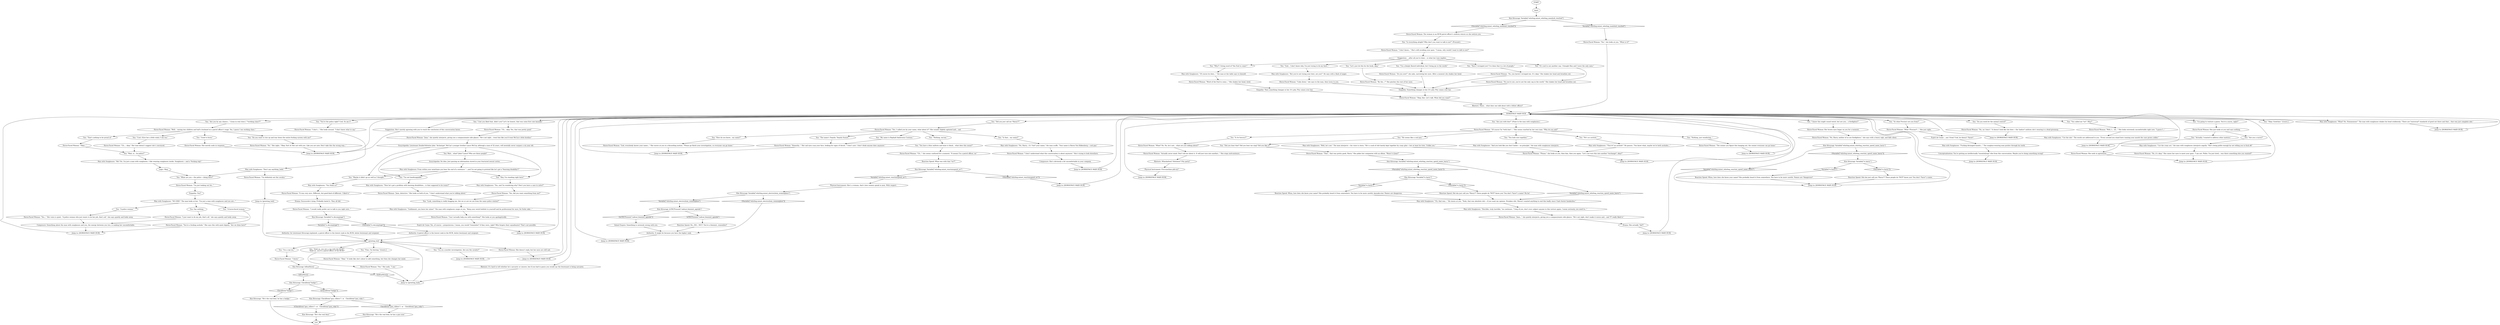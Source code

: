# WHIRLING F1 / HORSE FACED WOMAN
# Horse-Faced-Woman (Minot)
# ==================================================
digraph G {
	  0 [label="START"];
	  1 [label="input"];
	  2 [label="Man with Sunglasses: \"Cut the shit.\" The words are addressed to you. \"Every second you stand here running your mouth the case grows colder.\""];
	  3 [label="Horse-Faced Woman: \"No.\" She sighs. \"Okay. Sort of. But not with you. Like you are now. Don't take this the wrong way...\""];
	  4 [label="Reaction Speed: Whoa, how does she know your name? She probably heard it from somewhere. You have to be more careful, karaoke-star. Names are dangerous."];
	  5 [label="You: \"It's cool to see another cop. I thought Kim and I were the only ones.\""];
	  6 [label="You: \"Did you just call me *Harry*?\""];
	  7 [label="Horse-Faced Woman: \"I'm just looking out for...\""];
	  8 [label="Horse-Faced Woman: \"You're a fucking asshole.\" She says this with quiet dignity. \"Are we done here?\""];
	  9 [label="Jump to: [HORSEFACE MAIN HUB]"];
	  10 [label="Jump to: [HORSEFACE MAIN HUB]"];
	  11 [label="Horse-Faced Woman: \"That... that was pretty good, Harry.\" She pokes her companion with an elbow. \"Wasn't it Jean?\""];
	  12 [label="Horse-Faced Woman: She nods in agreement."];
	  13 [label="Horse-Faced Woman: She merely nods in response."];
	  14 [label="You: Wait... what? John? Lance? Who are these people?"];
	  15 [label="Authority: It might be because you have the higher rank."];
	  16 [label="You: \"Hold on, you are a cop with the RCM?\"\n\"Hold on, you're a patrol officer of the RCM?\""];
	  17 [label="greeting_hub"];
	  18 [label="Jump to: [greeting_hub]"];
	  19 [label="Horse-Faced Woman: \"Calm down,\" she says to the man, then turns to you."];
	  20 [label="Horse-Faced Woman: \"By the...?\" She pinches the root of her nose."];
	  21 [label="You: \"That's nothing to be proud of.\""];
	  22 [label="Rhetoric: Hmm... what does one talk about with a fellow officer?"];
	  23 [label="Jump to: [HORSEFACE MAIN HUB]"];
	  24 [label="Horse-Faced Woman: \"Okay, fine. Let's talk. What did you want?\""];
	  25 [label="Horse-Faced Woman: \"Yes...\" Her voice is quiet. \"A police woman who just wants to do her job, that's all,\" she says quietly and looks away."];
	  26 [label="Reaction Speed: No...NO... NO!!! You're a feminist, remember?"];
	  27 [label="You: \"Are you a nurse?\""];
	  28 [label="Horse-Faced Woman: \"Uh... okay. Yes, that was pretty good.\""];
	  29 [label="Man with Sunglasses: From within your mind-haze you hear the end of a sentence: \"...and I'm not going to pretend like he's got a *learning disability*!\""];
	  30 [label="Kim Kitsuragi: IsKimHere()"];
	  31 [label="IsKimHere()", shape=diamond];
	  32 [label="!(IsKimHere())", shape=diamond];
	  33 [label="You: \"So what Precinct are you from?\""];
	  34 [label="Horse-Faced Woman: \"Do you now?\" she asks, narrowing her eyes. After a moment she shakes her head."];
	  35 [label="You: \"Are you with him?\" (Point to the man with sunglasses.)"];
	  36 [label="Horse-Faced Woman: \"Of course I'm *with him*...\" She seems startled by her own tone. \"Why do you ask?\""];
	  37 [label="Reaction Speed: Did she just call you *Harry*? These people do *NOT* know you! You don't *have* a name."];
	  38 [label="You: \"I bet you liked that, didn't you? Let's be honest, that was some first rate karaoke.\""];
	  39 [label="You: \"Good to know.\""];
	  40 [label="Authority: As Lieutenant Kitsuragi explained, a patrol officer is the lowest rank in the RCM, below lieutenant and sergeant."];
	  41 [label="Kim Kitsuragi: \"He's the real deal, he has a badge.\""];
	  42 [label="Horse-Faced Woman: Her brown eyes linger on you for a moment."];
	  43 [label="Horse-Faced Woman: \"Jean...\" she quietly interjects, giving you a compassionate side glance. \"He's not right, don't make it worse and... and *I* really liked it.\""];
	  44 [label="Horse-Faced Woman: \"Jean, detective.\" She looks at both of you. \"I don't understand what you're talking about.\""];
	  45 [label="Kim Kitsuragi: Variable[\"tc.harry\"]"];
	  46 [label="Variable[\"tc.harry\"]", shape=diamond];
	  47 [label="!(Variable[\"tc.harry\"])", shape=diamond];
	  48 [label="Jump to: [HORSEFACE MAIN HUB]"];
	  49 [label="Composure: She's obviously a bit uncomfortable in your company."];
	  50 [label="Kim Kitsuragi: Variable[\"whirling.minot_reactionspeed_sir\"]"];
	  51 [label="Variable[\"whirling.minot_reactionspeed_sir\"]", shape=diamond];
	  52 [label="!(Variable[\"whirling.minot_reactionspeed_sir\"])", shape=diamond];
	  53 [label="Horse-Faced Woman: \"No, it's okay.\" She raises her eyes to meet your gaze. \"I am not. Polite. I'm just tired... was there something else you wanted?\""];
	  54 [label="Jump to: [HORSEFACE MAIN HUB]"];
	  55 [label="You: \"Hey, I'm standing right here!\""];
	  56 [label="Reaction Speed: Did she just call you *Harry*? These people do *NOT* know you! You don't *have* a name! Ha ha!"];
	  57 [label="You: \"Let's just do this by the book, okay.\""];
	  58 [label="Jump to: [greeting_hub]"];
	  59 [label="Jump to: [HORSEFACE MAIN HUB]"];
	  60 [label="Man with Sunglasses: \"Goddamnit, you leave her alone!\" The man with sunglasses snaps at you. \"Keep your weird bullshit to yourself and be professional for once, for fucks sake...\""];
	  61 [label="Man with Sunglasses: \"NO ONE!\" The man looks at her. \"I'm just a man with sunglasses and you are...\""];
	  62 [label="Man with Sunglasses: \"Now he's got a problem with learning disabilities... is that supposed to be ironic?\""];
	  63 [label="Horse-Faced Woman: \"Okay...\""];
	  64 [label="HORSEFACE MAIN HUB"];
	  65 [label="Man with Sunglasses: \"*You're* an asshole!\" He pauses. \"You know what, maybe we're both assholes...\""];
	  66 [label="You: \"Is he famous?\""];
	  67 [label="Man with Sunglasses: \"And you look like you don't bathe -- on principle,\" the man with sunglasses interjects."];
	  68 [label="You: \"A police woman.\""];
	  69 [label="Horse-Faced Woman: \"Well, I... uh...\" She looks extremely uncomfortable right now. \"I guess I...\""];
	  70 [label="Encyclopedia: Lieutenant Double-Yefreitor John \"Archetype\" McCoy's younger brother Lance McCoy, although a man of 32 years, will mentally never surpass a six year old."];
	  71 [label="Man with Sunglasses: \"Yes, and I'm wondering why? Don't you have a case to solve?\""];
	  72 [label="You: \"I'm not handicappable.\""];
	  73 [label="You: \"Maybe it didn't go as well as I thought...\""];
	  74 [label="Jump to: [HORSEFACE MAIN HUB]"];
	  75 [label="Esprit de Corps: Yes, of course -- preposterous. I mean, you would *remember* if they were, right? Who forgets their squadmates? That's not possible."];
	  76 [label="Empathy: Something changes in her. It's pity. Pity comes over her."];
	  77 [label="Jump to: [HORSEFACE MAIN HUB]"];
	  78 [label="Jump to: [HORSEFACE MAIN HUB]"];
	  79 [label="Horse-Faced Woman: \"Okay.\" It looks like she's about to add something, but then she changes her mind."];
	  80 [label="Drama: Sssssssshe's lying. Probably hated it. They all did."];
	  81 [label="Logic: Okay."];
	  82 [label="Man with Sunglasses: \"Fucking deranged lunatic...\" The sunglass-wearing man pushes through his teeth."];
	  83 [label="Jump to: [HORSEFACE MAIN HUB]"];
	  84 [label="Horse-Faced Woman: \"Uh...\" she seems confused for a moment. \"It means I'm a patrol officer, sir.\""];
	  85 [label="Authority: A patrol officer is the lowest rank in the RCM, below lieutenant and sergeant."];
	  86 [label="Empathy: Then something changes in her. It's pity. Pity comes over her."];
	  87 [label="Horse-Faced Woman: \"Actually never mind. Don't tell me about it. It will just turn into another...\" She stops mid-sentence."];
	  88 [label="You: \"I know this might sound weird, but are you... a firefighter?\""];
	  89 [label="Reaction Speed: What was with that *sir*?"];
	  90 [label="Horse-Faced Woman: \"I just want to do my job, that's all,\" she says quietly and looks away."];
	  91 [label="Man with Sunglasses: \"Horrible, truly horrible,\" he continues. \"I beg of you, don't ever subject anyone to this torture again. I mean seriously, you need to...\""];
	  92 [label="You: \"Do you work for the animal control?\""];
	  93 [label="Horse-Faced Woman: \"No, no I don't.\" It doesn't look like she does -- the *police* uniform she's wearing is a dead giveaway."];
	  94 [label="Man with Sunglasses: \"Don't say anything, Judit.\""];
	  95 [label="Horse-Faced Woman: The woman in an RCM patrol officer's uniform winces as she notices you."];
	  96 [label="Man with Sunglasses: \"But you're not trying your best, are you?\" He says with a flash of anger."];
	  97 [label="Kim Kitsuragi: CheckItem(\"gun_villiers\")  or   CheckItem(\"gun_ruby\")"];
	  98 [label="CheckItem(\"gun_villiers\")  or   CheckItem(\"gun_ruby\")", shape=diamond];
	  99 [label="!(CheckItem(\"gun_villiers\")  or   CheckItem(\"gun_ruby\"))", shape=diamond];
	  100 [label="You: \"Fine, I'm leaving.\" [Leave.]"];
	  101 [label="You: \"Why?! I bring word of *the End to come*.\""];
	  102 [label="Horse-Faced Woman: \"Yes,\" she looks at you. \"What is it?\""];
	  103 [label="Horse-Faced Woman: \"No, Harry, neither of us are firefighters,\" she says with a heavy sigh, and falls silent."];
	  104 [label="You: \"You called me *sir*. Why?\""];
	  105 [label="You: \"Do you want to rise up and tear down the entire fucking system with me?\""];
	  106 [label="Jump to: [HORSEFACE MAIN HUB]"];
	  107 [label="Conceptualization: You're getting an intellectually *unsatisfying* vibe from this conversation. Maybe you're doing something wrong?"];
	  108 [label="Horse-Faced Woman: \"I don't understand what this conversation is about anymore.\" She's trying to look elsewhere."];
	  109 [label="Inland Empire: Something is seriously wrong with you."];
	  110 [label="Jump to: [HORSEFACE MAIN HUB]"];
	  111 [label="Jump to: [HORSEFACE MAIN HUB]"];
	  112 [label="You: \"Actually, I wanted to address other matters.\""];
	  113 [label="Horse-Faced Woman: \"Uh.... okay.\" Her tone doesn't suggest she's convinced."];
	  114 [label="Horse-Faced Woman: \"It was very nice. Different, but good kind of different. I liked it.\""];
	  115 [label="Jump to: [HORSEFACE MAIN HUB]"];
	  116 [label="Reaction Speed: Whoa, how does she know your name? She probably heard it from somewhere. You have to be more careful. Names are *dangerous*."];
	  117 [label="You: \"I'm on a murder investigation. Are you the cavalry?\""];
	  118 [label="Suggestion: ...after all you've done -- is what her tone implies."];
	  119 [label="Horse-Faced Woman: \"No, you haven't wronged me. It's okay.\" She shakes her head and breathes out."];
	  120 [label="Man with Sunglasses: \"Of course he does...\" The man at the table says to himself."];
	  121 [label="Kim Kitsuragi: IsTHCPresent(\"radical_feminist_agenda\")"];
	  122 [label="IsTHCPresent(\"radical_feminist_agenda\")", shape=diamond];
	  123 [label="!(IsTHCPresent(\"radical_feminist_agenda\"))", shape=diamond];
	  124 [label="You: \"Are you by any chance...\" (Lean in real close.) \"*working class*?\""];
	  125 [label="You: \"Cool. (Give her a little wink.) I am too.\""];
	  126 [label="Kim Kitsuragi: Variable[\"tc.harry\"]"];
	  127 [label="Variable[\"tc.harry\"]", shape=diamond];
	  128 [label="!(Variable[\"tc.harry\"])", shape=diamond];
	  129 [label="Kim Kitsuragi: Variable[\"whirling.minot_electrochem_womenplace\"]"];
	  130 [label="Variable[\"whirling.minot_electrochem_womenplace\"]", shape=diamond];
	  131 [label="!(Variable[\"whirling.minot_electrochem_womenplace\"])", shape=diamond];
	  132 [label="Drama: She actually *did*!"];
	  133 [label="Horse-Faced Woman: \"I don't...\" She looks around. \"I don't know what to say.\""];
	  134 [label="You: \"Have I wronged you? I've done that to a lot of people.\""];
	  135 [label="Horse-Faced Woman: \"I don't know...\" She's still avoiding your gaze. \"I mean, why would I want to talk to you?\""];
	  136 [label="You: \"What are you -- the police -- doing here?\""];
	  137 [label="You: Say nothing."];
	  138 [label="Horse-Faced Woman: She just looks at you and says nothing."];
	  139 [label="Man with Sunglasses: \"Cut the crazy act,\" the man with sunglasses interjects angrily. \"She's being polite enough by not telling you to fuck off.\""];
	  140 [label="Encyclopedia: No idea. Just passing on information stored in your fractured neural cortex."];
	  141 [label="Rhetoric: Whackathon? Shitshow? Pity party?"];
	  142 [label="Kim Kitsuragi: Variable[\"tc.decomptage\"]"];
	  143 [label="Variable[\"tc.decomptage\"]", shape=diamond];
	  144 [label="!(Variable[\"tc.decomptage\"])", shape=diamond];
	  145 [label="You: \"God... I don't know why, I'm just trying to do my best...\""];
	  146 [label="Horse-Faced Woman: \"Word of the End to come...\" She shakes her head, tired."];
	  147 [label="You: \"Nothing, just wondering...\""];
	  148 [label="Horse-Faced Woman: \"Yes, I called you by your name, what about it?\" She sounds slightly agitated and... sad."];
	  149 [label="You: \"How do you know... my name?\""];
	  150 [label="Kim Kitsuragi: Variable[\"whirling.minot_whirling_reaction_speed_name_harry\"]"];
	  151 [label="Variable[\"whirling.minot_whirling_reaction_speed_name_harry\"]", shape=diamond];
	  152 [label="!(Variable[\"whirling.minot_whirling_reaction_speed_name_harry\"])", shape=diamond];
	  153 [label="Man with Sunglasses: \"Uh, that was...\" He stares at you. \"Yeah, that was absolute shit -- if you want my opinion. Drunken shit. Haven't wanted anything to end this badly since I had cluster headaches.\""];
	  154 [label="Horse-Faced Woman: \"Well... raising two children and half a husband on a patrol officer's wage. Yes, I guess I am working class.\""];
	  155 [label="Horse-Faced Woman: \"Can I actually help you with something?\" She looks at you apologetically."];
	  156 [label="Man with Sunglasses: \"No, Harry... it's *not* your name,\" the man scoffs. \"Your name is Baron Von Kikkenberg -- cool guy.\""];
	  157 [label="You: \"You're the police right? Cool. So am I!\""];
	  158 [label="Man with Sunglasses: \"Me? No. I'm just a man with sunglasses. I like wearing sunglasses inside. Sunglasses -- and a *fucking wig*.\""];
	  159 [label="Empathy: You?"];
	  160 [label="Horse-Faced Woman: \"I know.\""];
	  161 [label="You: \"I'm a cop too.\""];
	  162 [label="Kim Kitsuragi: \"He's the real deal.\""];
	  163 [label="Kim Kitsuragi: \"He's the real deal, he has a gun now.\""];
	  164 [label="Jump to: [HORSEFACE MAIN HUB]"];
	  165 [label="You: \"I'm a deeply flawed individual, but I bring joy to the world.\""];
	  166 [label="Kim Kitsuragi: Variable[\"whirling.minot_whirling_mainhub_reached\"]"];
	  167 [label="Variable[\"whirling.minot_whirling_mainhub_reached\"]", shape=diamond];
	  168 [label="!(Variable[\"whirling.minot_whirling_mainhub_reached\"])", shape=diamond];
	  169 [label="You: \"He's an asshole.\""];
	  170 [label="You: \"He seems like a cool guy.\""];
	  171 [label="Horse-Faced Woman: \"The sooner you figure this hanging out, the sooner everyone can go home.\""];
	  172 [label="Jump to: [HORSEFACE MAIN HUB]"];
	  173 [label="Horse-Faced Woman: \"What? No. No, he's not... what are you talking about?\""];
	  174 [label="You: \"My name is Raphaël Ambrosius Costeau.\""];
	  175 [label="Horse-Faced Woman: \"God, everybody knows your name...\" She waves at you in a discarding motion. \"Please go finish your investigation, so everyone can go home.\""];
	  176 [label="You: \"Is that... my name?\""];
	  177 [label="You: \"Nothing, ma'am.\""];
	  178 [label="Horse-Faced Woman: \"Honestly...\" Her sad eyes scan your face, looking for signs of deceit. \"I don't care. I don't think anyone does anymore.\""];
	  179 [label="You: \"You look cute together.\""];
	  180 [label="You: \"A horse-faced woman.\""];
	  181 [label="Physical Instrument: She's a woman, that's how women speak to men. With respect."];
	  182 [label="Kim Kitsuragi: Variable[\"whirling.minot_whirling_reaction_speed_name_harry\"]"];
	  183 [label="Variable[\"whirling.minot_whirling_reaction_speed_name_harry\"]", shape=diamond];
	  184 [label="!(Variable[\"whirling.minot_whirling_reaction_speed_name_harry\"])", shape=diamond];
	  185 [label="Horse-Faced Woman: \"Yes, did you want something from me?\""];
	  186 [label="You: \"The name's Tequila. Tequila Sunset.\""];
	  187 [label="Horse-Faced Woman: \"Yes.\" She nods. \"I am.\""];
	  188 [label="Horse-Faced Woman: \"No you're not, you're not the only cop in the world.\" She shakes her head and breathes out."];
	  189 [label="Kim Kitsuragi: CheckItem(\"badge\")"];
	  190 [label="CheckItem(\"badge\")", shape=diamond];
	  191 [label="!(CheckItem(\"badge\"))", shape=diamond];
	  192 [label="Physical Instrument: Five-machine pile-on?"];
	  193 [label="Horse-Faced Woman: \"Please,\" she looks at you, then him, then you again. \"Let's not turn this into another *exchange*, okay?\""];
	  194 [label="Composure: Something about the man with sunglasses and you, the energy between you two, is making her uncomfortable."];
	  195 [label="You: \"I'm going to venture a guess. You're a nurse, right?\""];
	  196 [label="Jump to: [HORSEFACE MAIN HUB]"];
	  197 [label="Man with Sunglasses: \"You think so?\""];
	  198 [label="Horse-Faced Woman: \"What *Precinct*...\" She just sighs."];
	  199 [label="Esprit de Corps: ...am I from? God, he doesn't *know*."];
	  200 [label="You: \"Okay. Good-bye.\" [Leave.]"];
	  201 [label="Man with Sunglasses: \"Well, he's not.\" The man interjects -- his voice is stern. \"He's a sack of shit barely kept together by crazy glue -- but at least he tries. Unlike you.\""];
	  202 [label="You: \"Did you hear that? Did you hear me sing? Did you like it?\""];
	  203 [label="Suggestion: She's merely agreeing with you to reach the conclusion of this conversation faster."];
	  204 [label="You: \"Wait, is... he police?\""];
	  205 [label="Horse-Faced Woman: \"I'm definitely not the cavalry.\""];
	  206 [label="Jump to: [HORSEFACE MAIN HUB]"];
	  207 [label="Horse-Faced Woman: \"I would really prefer not to talk to you right now...\""];
	  208 [label="You: \"Is everything alright? Why don't you want to talk to me?\" (Proceed.)"];
	  209 [label="Horse-Faced Woman: She doesn't reply, but her eyes are still sad."];
	  210 [label="You: \"You have a blue uniform and mine is black... what does this mean?\""];
	  211 [label="Man with Sunglasses: \"What? No. Nonononono!\" The man with sunglasses shakes his head stubbornly. \"There are *universal* standards of good out there and that... that was just complete shit.\""];
	  212 [label="Horse-Faced Woman: \"Jean,\" she quietly interjects, giving you a compassionate side glance. \"He's not right... treat him like you'd treat McCoy's little brother.\""];
	  213 [label="Jump to: [HORSEFACE MAIN HUB]"];
	  214 [label="You: \"Look, something is really bugging me. Are we or are we not from the same police station?\""];
	  215 [label="Rhetoric: It's hard to tell whether he's sarcastic or sincere, but if you had to guess you would say the lieutenant is being sarcastic."];
	  0 -> 1
	  1 -> 166
	  2 -> 110
	  3 -> 54
	  4 -> 153
	  5 -> 188
	  6 -> 148
	  7 -> 159
	  8 -> 9
	  9 -> 64
	  10 -> 64
	  11 -> 150
	  12 -> 196
	  13 -> 54
	  14 -> 140
	  15 -> 10
	  16 -> 187
	  17 -> 161
	  17 -> 100
	  17 -> 16
	  17 -> 209
	  17 -> 117
	  18 -> 17
	  19 -> 76
	  20 -> 76
	  21 -> 63
	  22 -> 64
	  23 -> 64
	  24 -> 22
	  25 -> 194
	  26 -> 15
	  27 -> 139
	  28 -> 212
	  29 -> 72
	  29 -> 73
	  29 -> 55
	  30 -> 32
	  30 -> 31
	  31 -> 189
	  32 -> 18
	  33 -> 198
	  34 -> 76
	  35 -> 36
	  36 -> 66
	  36 -> 169
	  36 -> 170
	  36 -> 179
	  36 -> 147
	  37 -> 48
	  38 -> 28
	  39 -> 13
	  40 -> 17
	  41 -> 216
	  42 -> 103
	  43 -> 132
	  44 -> 214
	  45 -> 46
	  45 -> 47
	  46 -> 116
	  47 -> 37
	  48 -> 64
	  49 -> 83
	  50 -> 51
	  50 -> 52
	  51 -> 181
	  52 -> 164
	  53 -> 196
	  54 -> 64
	  55 -> 71
	  56 -> 153
	  57 -> 20
	  58 -> 17
	  59 -> 64
	  60 -> 155
	  61 -> 137
	  61 -> 180
	  61 -> 68
	  62 -> 44
	  63 -> 204
	  64 -> 33
	  64 -> 195
	  64 -> 35
	  64 -> 38
	  64 -> 6
	  64 -> 104
	  64 -> 200
	  64 -> 203
	  64 -> 92
	  64 -> 211
	  64 -> 215
	  64 -> 88
	  64 -> 124
	  64 -> 157
	  65 -> 193
	  66 -> 173
	  67 -> 193
	  68 -> 25
	  69 -> 2
	  70 -> 72
	  70 -> 73
	  70 -> 14
	  70 -> 55
	  71 -> 185
	  72 -> 62
	  73 -> 197
	  74 -> 64
	  75 -> 115
	  76 -> 24
	  77 -> 64
	  78 -> 64
	  80 -> 207
	  81 -> 136
	  82 -> 107
	  83 -> 64
	  84 -> 89
	  85 -> 17
	  86 -> 24
	  87 -> 141
	  88 -> 42
	  89 -> 50
	  90 -> 194
	  91 -> 43
	  92 -> 93
	  93 -> 74
	  94 -> 136
	  94 -> 205
	  95 -> 208
	  96 -> 19
	  97 -> 98
	  97 -> 99
	  98 -> 163
	  99 -> 162
	  100 -> 79
	  101 -> 120
	  102 -> 64
	  103 -> 182
	  104 -> 69
	  105 -> 3
	  106 -> 64
	  107 -> 106
	  108 -> 49
	  109 -> 15
	  110 -> 64
	  111 -> 64
	  112 -> 12
	  113 -> 204
	  114 -> 80
	  115 -> 64
	  116 -> 48
	  117 -> 206
	  118 -> 5
	  118 -> 134
	  118 -> 165
	  118 -> 101
	  118 -> 145
	  118 -> 57
	  119 -> 76
	  120 -> 146
	  121 -> 122
	  121 -> 123
	  122 -> 26
	  123 -> 109
	  124 -> 154
	  125 -> 113
	  126 -> 128
	  126 -> 127
	  127 -> 4
	  128 -> 56
	  129 -> 130
	  129 -> 131
	  130 -> 121
	  131 -> 15
	  132 -> 111
	  133 -> 94
	  134 -> 119
	  135 -> 118
	  136 -> 7
	  137 -> 90
	  138 -> 112
	  138 -> 27
	  139 -> 53
	  140 -> 29
	  141 -> 192
	  142 -> 144
	  142 -> 143
	  143 -> 40
	  144 -> 85
	  145 -> 96
	  146 -> 86
	  147 -> 171
	  148 -> 174
	  148 -> 176
	  148 -> 177
	  148 -> 149
	  148 -> 186
	  149 -> 175
	  150 -> 152
	  150 -> 151
	  151 -> 153
	  152 -> 126
	  153 -> 91
	  154 -> 105
	  154 -> 21
	  154 -> 125
	  154 -> 39
	  155 -> 75
	  156 -> 108
	  157 -> 133
	  158 -> 81
	  159 -> 61
	  160 -> 30
	  161 -> 160
	  162 -> 216
	  163 -> 216
	  164 -> 64
	  165 -> 34
	  166 -> 168
	  166 -> 167
	  167 -> 102
	  168 -> 95
	  169 -> 65
	  170 -> 202
	  171 -> 77
	  172 -> 64
	  173 -> 87
	  174 -> 178
	  175 -> 78
	  176 -> 156
	  177 -> 210
	  178 -> 78
	  179 -> 67
	  180 -> 8
	  181 -> 129
	  182 -> 184
	  182 -> 183
	  183 -> 48
	  184 -> 45
	  185 -> 214
	  186 -> 178
	  187 -> 18
	  188 -> 76
	  189 -> 190
	  189 -> 191
	  190 -> 41
	  191 -> 97
	  192 -> 23
	  193 -> 172
	  194 -> 9
	  195 -> 138
	  196 -> 64
	  197 -> 114
	  198 -> 199
	  199 -> 82
	  201 -> 193
	  202 -> 11
	  203 -> 54
	  204 -> 158
	  205 -> 58
	  206 -> 64
	  207 -> 142
	  208 -> 135
	  209 -> 59
	  210 -> 84
	  211 -> 213
	  212 -> 70
	  213 -> 64
	  214 -> 60
	  215 -> 18
}

